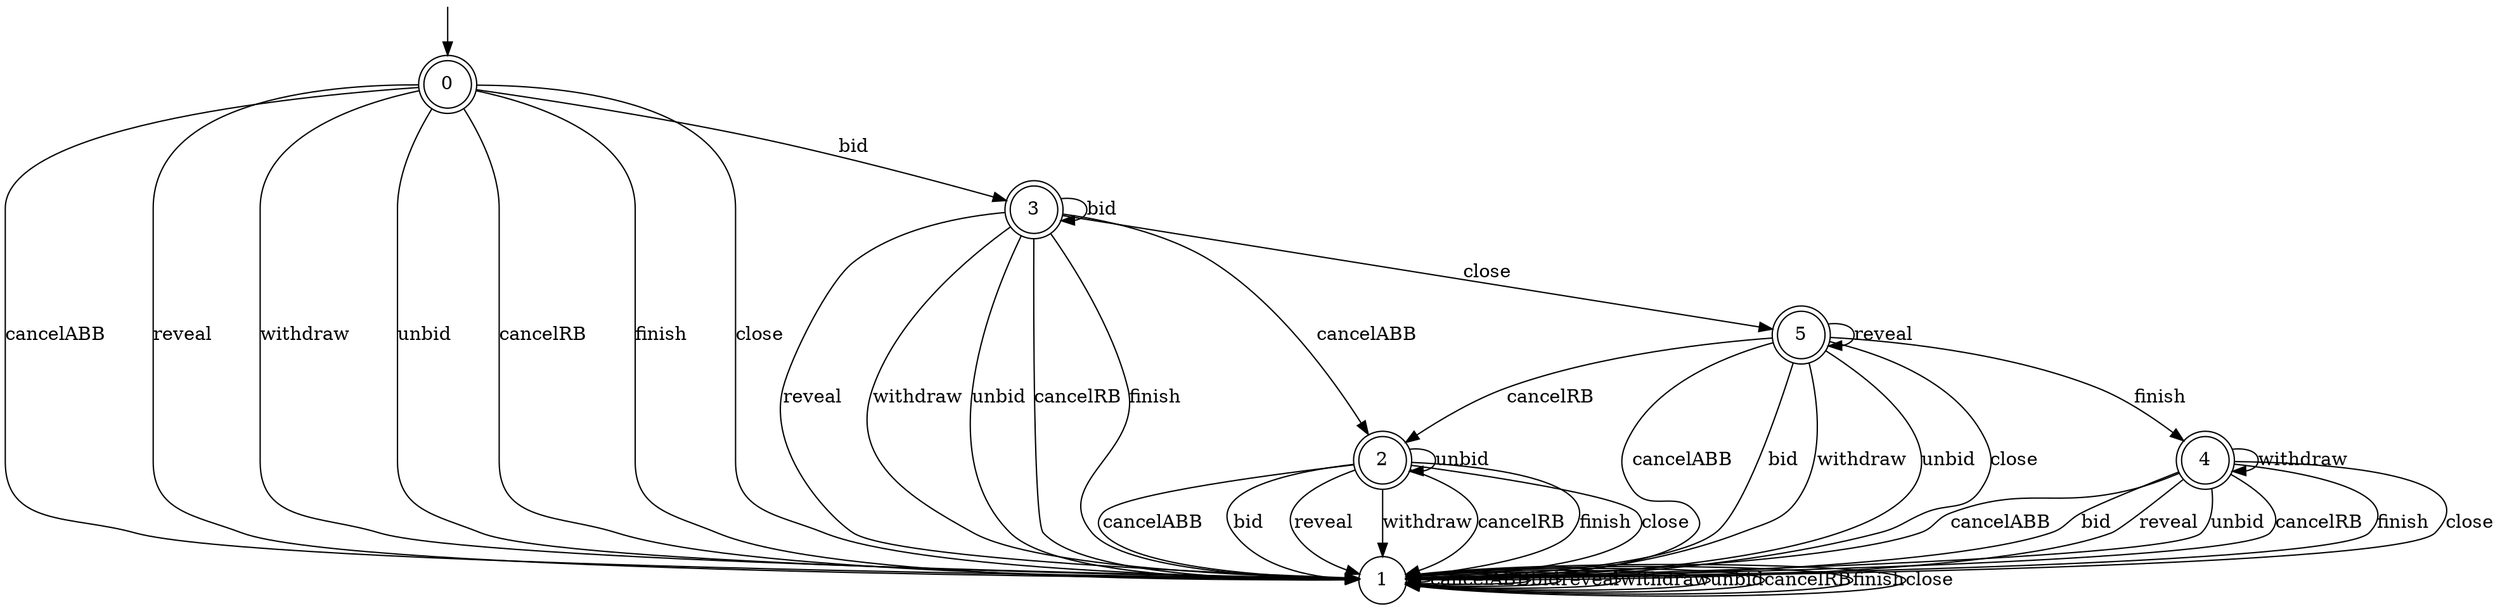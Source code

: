 digraph g {

	s0 [shape="doublecircle" label="0"];
	s1 [shape="circle" label="1"];
	s2 [shape="doublecircle" label="2"];
	s3 [shape="doublecircle" label="3"];
	s4 [shape="doublecircle" label="4"];
	s5 [shape="doublecircle" label="5"];
	s0 -> s1 [label="cancelABB"];
	s0 -> s3 [label="bid"];
	s0 -> s1 [label="reveal"];
	s0 -> s1 [label="withdraw"];
	s0 -> s1 [label="unbid"];
	s0 -> s1 [label="cancelRB"];
	s0 -> s1 [label="finish"];
	s0 -> s1 [label="close"];
	s1 -> s1 [label="cancelABB"];
	s1 -> s1 [label="bid"];
	s1 -> s1 [label="reveal"];
	s1 -> s1 [label="withdraw"];
	s1 -> s1 [label="unbid"];
	s1 -> s1 [label="cancelRB"];
	s1 -> s1 [label="finish"];
	s1 -> s1 [label="close"];
	s2 -> s1 [label="cancelABB"];
	s2 -> s1 [label="bid"];
	s2 -> s1 [label="reveal"];
	s2 -> s1 [label="withdraw"];
	s2 -> s2 [label="unbid"];
	s2 -> s1 [label="cancelRB"];
	s2 -> s1 [label="finish"];
	s2 -> s1 [label="close"];
	s3 -> s2 [label="cancelABB"];
	s3 -> s3 [label="bid"];
	s3 -> s1 [label="reveal"];
	s3 -> s1 [label="withdraw"];
	s3 -> s1 [label="unbid"];
	s3 -> s1 [label="cancelRB"];
	s3 -> s1 [label="finish"];
	s3 -> s5 [label="close"];
	s4 -> s1 [label="cancelABB"];
	s4 -> s1 [label="bid"];
	s4 -> s1 [label="reveal"];
	s4 -> s4 [label="withdraw"];
	s4 -> s1 [label="unbid"];
	s4 -> s1 [label="cancelRB"];
	s4 -> s1 [label="finish"];
	s4 -> s1 [label="close"];
	s5 -> s1 [label="cancelABB"];
	s5 -> s1 [label="bid"];
	s5 -> s5 [label="reveal"];
	s5 -> s1 [label="withdraw"];
	s5 -> s1 [label="unbid"];
	s5 -> s2 [label="cancelRB"];
	s5 -> s4 [label="finish"];
	s5 -> s1 [label="close"];

__start0 [label="" shape="none" width="0" height="0"];
__start0 -> s0;

}
